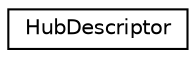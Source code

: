 digraph "Graphical Class Hierarchy"
{
  edge [fontname="Helvetica",fontsize="10",labelfontname="Helvetica",labelfontsize="10"];
  node [fontname="Helvetica",fontsize="10",shape=record];
  rankdir="LR";
  Node1 [label="HubDescriptor",height=0.2,width=0.4,color="black", fillcolor="white", style="filled",URL="$struct_hub_descriptor.html"];
}
